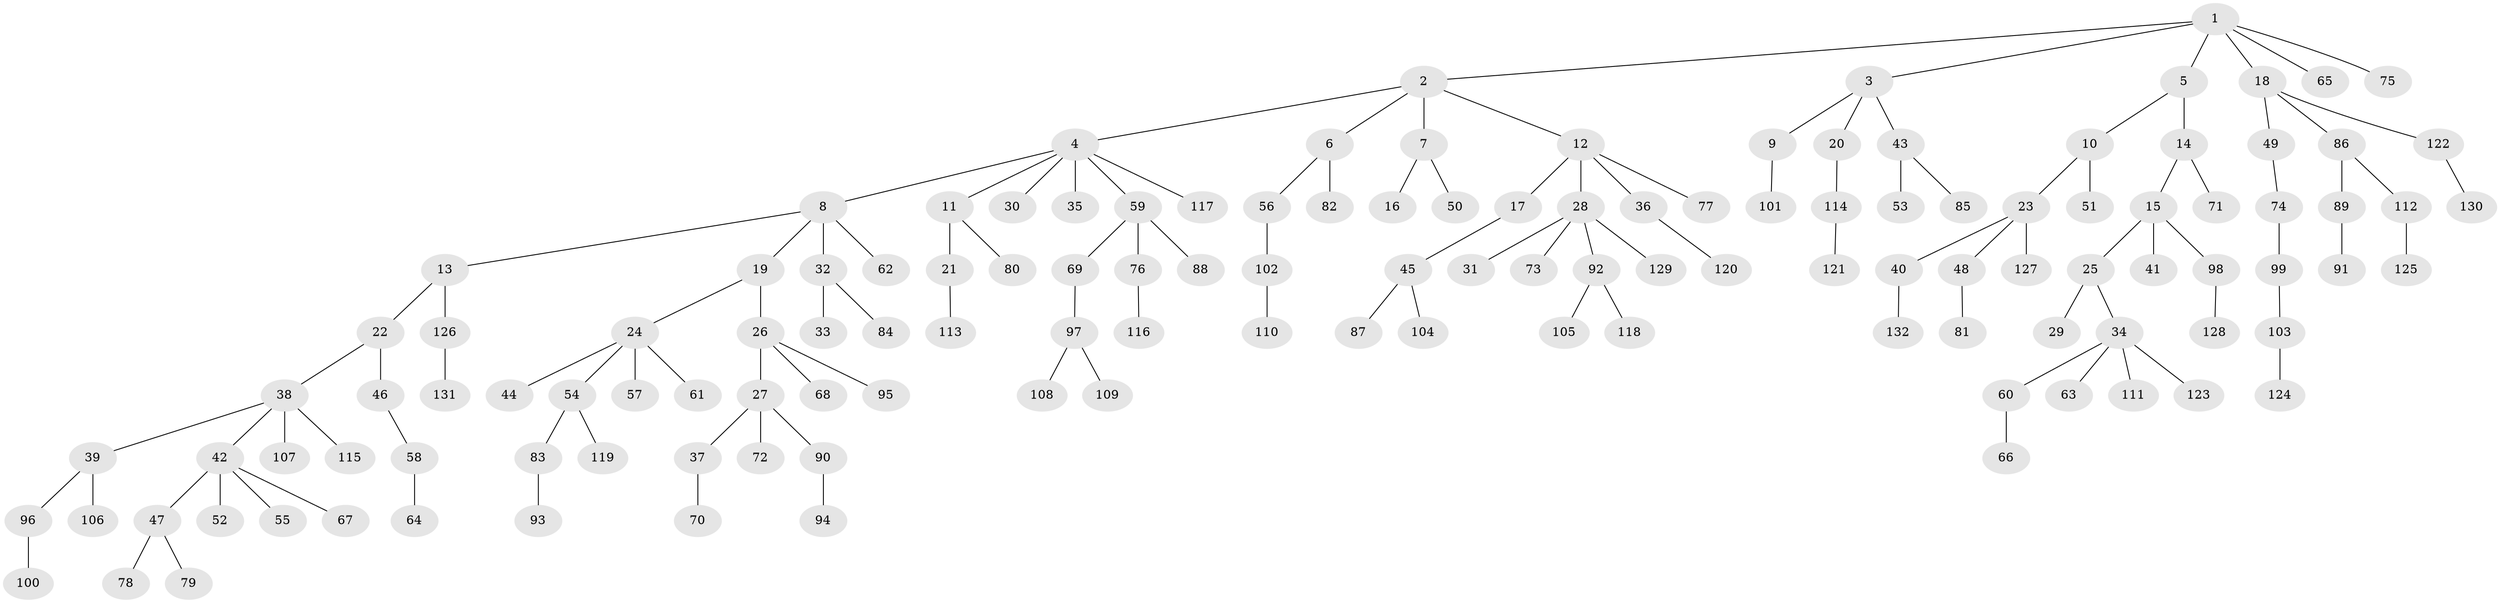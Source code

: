 // Generated by graph-tools (version 1.1) at 2025/15/03/09/25 04:15:30]
// undirected, 132 vertices, 131 edges
graph export_dot {
graph [start="1"]
  node [color=gray90,style=filled];
  1;
  2;
  3;
  4;
  5;
  6;
  7;
  8;
  9;
  10;
  11;
  12;
  13;
  14;
  15;
  16;
  17;
  18;
  19;
  20;
  21;
  22;
  23;
  24;
  25;
  26;
  27;
  28;
  29;
  30;
  31;
  32;
  33;
  34;
  35;
  36;
  37;
  38;
  39;
  40;
  41;
  42;
  43;
  44;
  45;
  46;
  47;
  48;
  49;
  50;
  51;
  52;
  53;
  54;
  55;
  56;
  57;
  58;
  59;
  60;
  61;
  62;
  63;
  64;
  65;
  66;
  67;
  68;
  69;
  70;
  71;
  72;
  73;
  74;
  75;
  76;
  77;
  78;
  79;
  80;
  81;
  82;
  83;
  84;
  85;
  86;
  87;
  88;
  89;
  90;
  91;
  92;
  93;
  94;
  95;
  96;
  97;
  98;
  99;
  100;
  101;
  102;
  103;
  104;
  105;
  106;
  107;
  108;
  109;
  110;
  111;
  112;
  113;
  114;
  115;
  116;
  117;
  118;
  119;
  120;
  121;
  122;
  123;
  124;
  125;
  126;
  127;
  128;
  129;
  130;
  131;
  132;
  1 -- 2;
  1 -- 3;
  1 -- 5;
  1 -- 18;
  1 -- 65;
  1 -- 75;
  2 -- 4;
  2 -- 6;
  2 -- 7;
  2 -- 12;
  3 -- 9;
  3 -- 20;
  3 -- 43;
  4 -- 8;
  4 -- 11;
  4 -- 30;
  4 -- 35;
  4 -- 59;
  4 -- 117;
  5 -- 10;
  5 -- 14;
  6 -- 56;
  6 -- 82;
  7 -- 16;
  7 -- 50;
  8 -- 13;
  8 -- 19;
  8 -- 32;
  8 -- 62;
  9 -- 101;
  10 -- 23;
  10 -- 51;
  11 -- 21;
  11 -- 80;
  12 -- 17;
  12 -- 28;
  12 -- 36;
  12 -- 77;
  13 -- 22;
  13 -- 126;
  14 -- 15;
  14 -- 71;
  15 -- 25;
  15 -- 41;
  15 -- 98;
  17 -- 45;
  18 -- 49;
  18 -- 86;
  18 -- 122;
  19 -- 24;
  19 -- 26;
  20 -- 114;
  21 -- 113;
  22 -- 38;
  22 -- 46;
  23 -- 40;
  23 -- 48;
  23 -- 127;
  24 -- 44;
  24 -- 54;
  24 -- 57;
  24 -- 61;
  25 -- 29;
  25 -- 34;
  26 -- 27;
  26 -- 68;
  26 -- 95;
  27 -- 37;
  27 -- 72;
  27 -- 90;
  28 -- 31;
  28 -- 73;
  28 -- 92;
  28 -- 129;
  32 -- 33;
  32 -- 84;
  34 -- 60;
  34 -- 63;
  34 -- 111;
  34 -- 123;
  36 -- 120;
  37 -- 70;
  38 -- 39;
  38 -- 42;
  38 -- 107;
  38 -- 115;
  39 -- 96;
  39 -- 106;
  40 -- 132;
  42 -- 47;
  42 -- 52;
  42 -- 55;
  42 -- 67;
  43 -- 53;
  43 -- 85;
  45 -- 87;
  45 -- 104;
  46 -- 58;
  47 -- 78;
  47 -- 79;
  48 -- 81;
  49 -- 74;
  54 -- 83;
  54 -- 119;
  56 -- 102;
  58 -- 64;
  59 -- 69;
  59 -- 76;
  59 -- 88;
  60 -- 66;
  69 -- 97;
  74 -- 99;
  76 -- 116;
  83 -- 93;
  86 -- 89;
  86 -- 112;
  89 -- 91;
  90 -- 94;
  92 -- 105;
  92 -- 118;
  96 -- 100;
  97 -- 108;
  97 -- 109;
  98 -- 128;
  99 -- 103;
  102 -- 110;
  103 -- 124;
  112 -- 125;
  114 -- 121;
  122 -- 130;
  126 -- 131;
}
